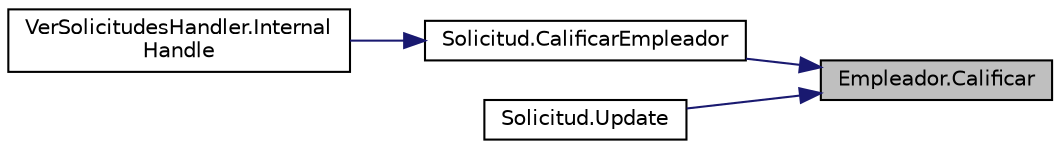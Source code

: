 digraph "Empleador.Calificar"
{
 // INTERACTIVE_SVG=YES
 // LATEX_PDF_SIZE
  edge [fontname="Helvetica",fontsize="10",labelfontname="Helvetica",labelfontsize="10"];
  node [fontname="Helvetica",fontsize="10",shape=record];
  rankdir="RL";
  Node1 [label="Empleador.Calificar",height=0.2,width=0.4,color="black", fillcolor="grey75", style="filled", fontcolor="black",tooltip="Método para calificar un usuario."];
  Node1 -> Node2 [dir="back",color="midnightblue",fontsize="10",style="solid",fontname="Helvetica"];
  Node2 [label="Solicitud.CalificarEmpleador",height=0.2,width=0.4,color="black", fillcolor="white", style="filled",URL="$classSolicitud.html#a8dd1d381715fbd07200803853b18a782",tooltip="Método para calificar un empleador."];
  Node2 -> Node3 [dir="back",color="midnightblue",fontsize="10",style="solid",fontname="Helvetica"];
  Node3 [label="VerSolicitudesHandler.Internal\lHandle",height=0.2,width=0.4,color="black", fillcolor="white", style="filled",URL="$classVerSolicitudesHandler.html#a1e63b22d8a14776e4d0e796fd2ce9e85",tooltip="Procesa el mensaje \"Categorias\" y retorna true; retorna false en caso contrario."];
  Node1 -> Node4 [dir="back",color="midnightblue",fontsize="10",style="solid",fontname="Helvetica"];
  Node4 [label="Solicitud.Update",height=0.2,width=0.4,color="black", fillcolor="white", style="filled",URL="$classSolicitud.html#a856d7dd874dcc3a81bae9baaf19809ad",tooltip="Método para actualizar una calificación en caso que se haga dentro del plazo. Si excede la fecha lími..."];
}
